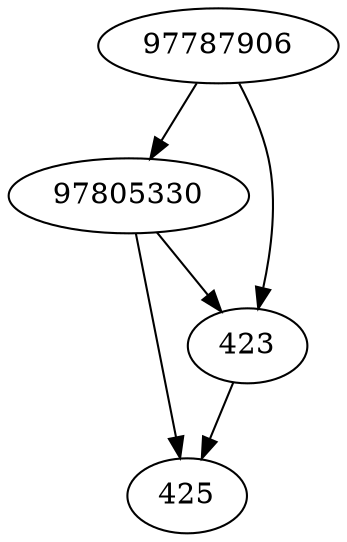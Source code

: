 strict digraph  {
425;
97787906;
97805330;
423;
97787906 -> 423;
97787906 -> 97805330;
97805330 -> 423;
97805330 -> 425;
423 -> 425;
}
